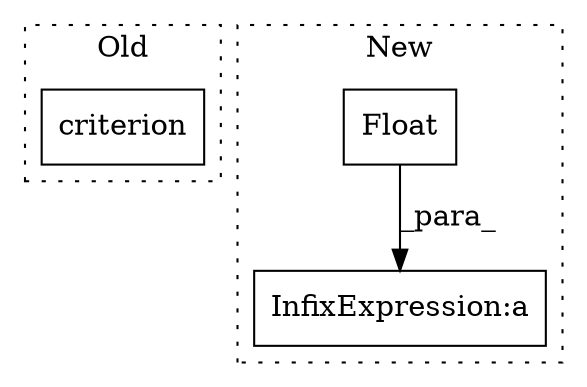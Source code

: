 digraph G {
subgraph cluster0 {
1 [label="criterion" a="32" s="2454,2495" l="10,1" shape="box"];
label = "Old";
style="dotted";
}
subgraph cluster1 {
2 [label="Float" a="32" s="3761,3770" l="6,1" shape="box"];
3 [label="InfixExpression:a" a="27" s="3771" l="3" shape="box"];
label = "New";
style="dotted";
}
2 -> 3 [label="_para_"];
}